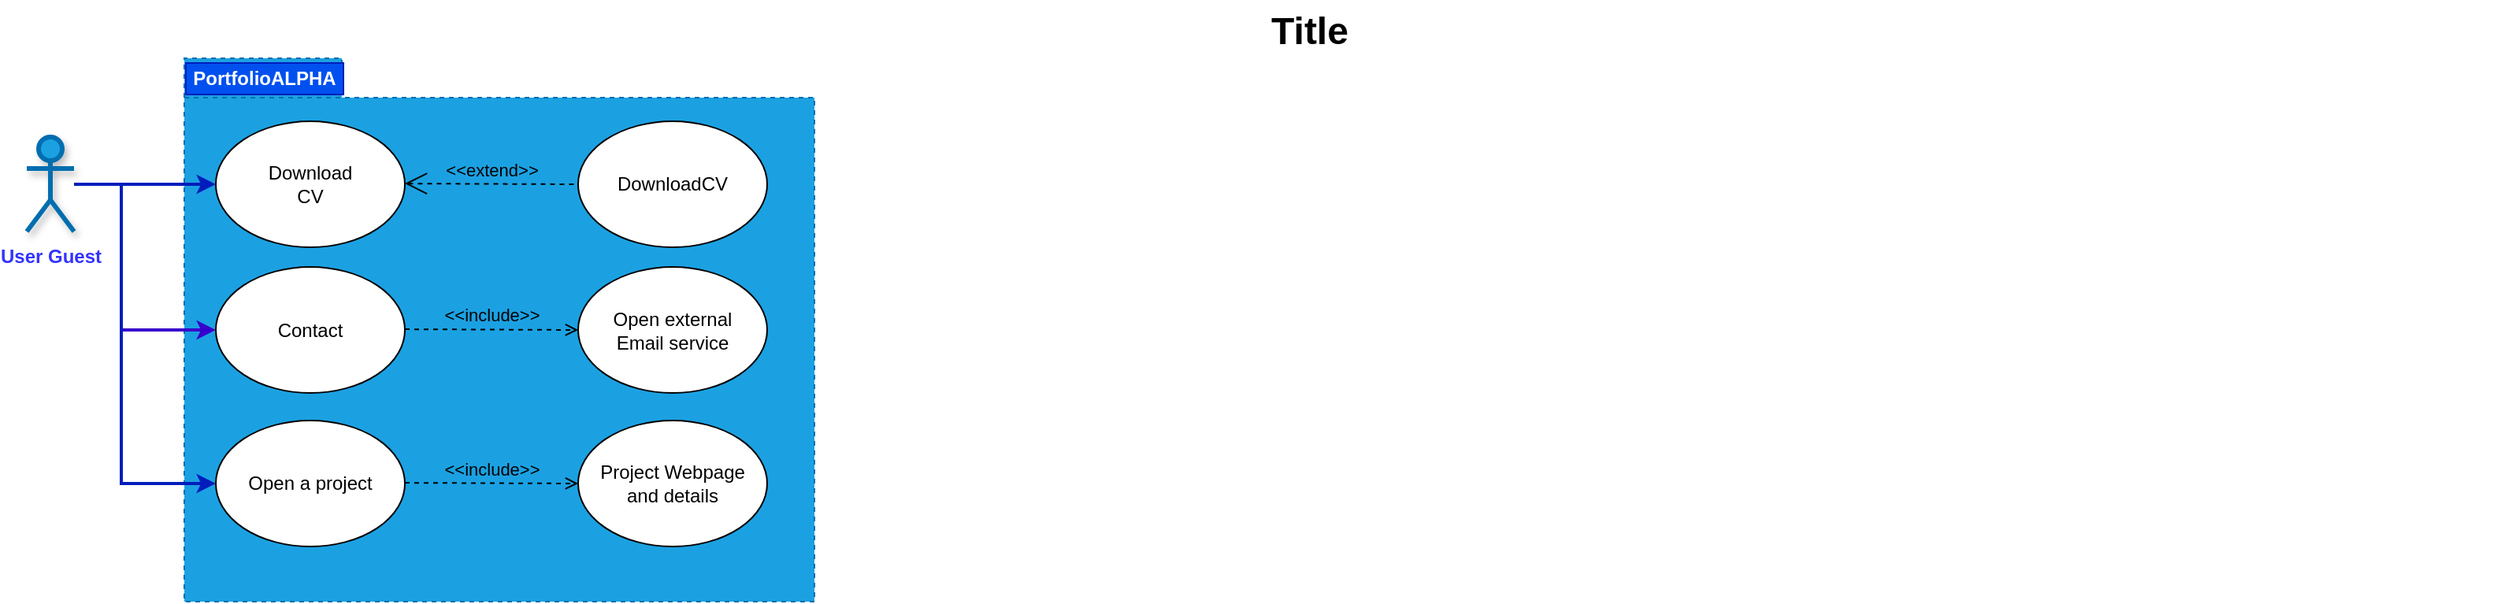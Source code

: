 <mxfile>
    <diagram name="Page-1" id="929967ad-93f9-6ef4-fab6-5d389245f69c">
        <mxGraphModel dx="161" dy="365" grid="1" gridSize="10" guides="1" tooltips="1" connect="1" arrows="1" fold="1" page="1" pageScale="1.5" pageWidth="1169" pageHeight="826" background="#FFFFFF" math="0" shadow="0">
            <root>
                <mxCell id="0" style=";html=1;"/>
                <mxCell id="1" style=";html=1;" parent="0"/>
                <mxCell id="1672d66443f91eb5-23" value="Title" style="text;strokeColor=none;fillColor=none;html=1;fontSize=24;fontStyle=1;verticalAlign=middle;align=center;" parent="1" vertex="1">
                    <mxGeometry x="120" y="40" width="1510" height="40" as="geometry"/>
                </mxCell>
                <mxCell id="QiTBZlBaSIu3kNUicgwa-2" value="User Guest" style="shape=umlActor;verticalLabelPosition=bottom;verticalAlign=top;html=1;outlineConnect=0;fillColor=#1ba1e2;fontColor=#3333FF;strokeColor=#006EAF;gradientColor=none;gradientDirection=north;strokeWidth=3;shadow=1;fontStyle=1;spacing=4;" parent="1" vertex="1">
                    <mxGeometry x="61" y="127" width="30" height="60" as="geometry"/>
                </mxCell>
                <mxCell id="QiTBZlBaSIu3kNUicgwa-5" value="" style="shape=folder;spacingTop=10;tabWidth=100;tabHeight=25;tabPosition=left;html=1;dashed=1;fillColor=#1ba1e2;fontColor=#ffffff;strokeColor=#006EAF;" parent="1" vertex="1">
                    <mxGeometry x="161" y="77" width="400" height="345" as="geometry"/>
                </mxCell>
                <mxCell id="QiTBZlBaSIu3kNUicgwa-6" value="Download&lt;br&gt;CV" style="ellipse;whiteSpace=wrap;html=1;" parent="1" vertex="1">
                    <mxGeometry x="181" y="117" width="120" height="80" as="geometry"/>
                </mxCell>
                <mxCell id="QiTBZlBaSIu3kNUicgwa-7" value="Open a project" style="ellipse;whiteSpace=wrap;html=1;" parent="1" vertex="1">
                    <mxGeometry x="181" y="307" width="120" height="80" as="geometry"/>
                </mxCell>
                <mxCell id="QiTBZlBaSIu3kNUicgwa-9" value="Contact" style="ellipse;whiteSpace=wrap;html=1;" parent="1" vertex="1">
                    <mxGeometry x="181" y="209.5" width="120" height="80" as="geometry"/>
                </mxCell>
                <mxCell id="QiTBZlBaSIu3kNUicgwa-10" style="edgeStyle=orthogonalEdgeStyle;rounded=0;orthogonalLoop=1;jettySize=auto;html=1;fillColor=#0050ef;strokeColor=#001DBC;strokeWidth=2;" parent="1" source="QiTBZlBaSIu3kNUicgwa-2" target="QiTBZlBaSIu3kNUicgwa-6" edge="1">
                    <mxGeometry relative="1" as="geometry">
                        <Array as="points"/>
                    </mxGeometry>
                </mxCell>
                <mxCell id="QiTBZlBaSIu3kNUicgwa-11" value="&lt;b&gt;PortfolioALPHA&lt;/b&gt;" style="text;html=1;strokeColor=#001DBC;fillColor=#0050ef;align=center;verticalAlign=middle;whiteSpace=wrap;rounded=0;fontColor=#ffffff;" parent="1" vertex="1">
                    <mxGeometry x="162" y="80" width="100" height="20" as="geometry"/>
                </mxCell>
                <mxCell id="QiTBZlBaSIu3kNUicgwa-17" value="Open external&lt;br&gt;Email service" style="ellipse;whiteSpace=wrap;html=1;" parent="1" vertex="1">
                    <mxGeometry x="411" y="209.5" width="120" height="80" as="geometry"/>
                </mxCell>
                <mxCell id="QiTBZlBaSIu3kNUicgwa-27" value="Project Webpage&lt;br&gt;and details" style="ellipse;whiteSpace=wrap;html=1;" parent="1" vertex="1">
                    <mxGeometry x="411" y="307" width="120" height="80" as="geometry"/>
                </mxCell>
                <mxCell id="QiTBZlBaSIu3kNUicgwa-30" value="DownloadCV" style="ellipse;whiteSpace=wrap;html=1;" parent="1" vertex="1">
                    <mxGeometry x="411" y="117" width="120" height="80" as="geometry"/>
                </mxCell>
                <mxCell id="QiTBZlBaSIu3kNUicgwa-32" style="edgeStyle=orthogonalEdgeStyle;rounded=0;orthogonalLoop=1;jettySize=auto;html=1;entryX=0;entryY=0.5;entryDx=0;entryDy=0;fillColor=#6a00ff;strokeColor=#3700CC;strokeWidth=2;" parent="1" target="QiTBZlBaSIu3kNUicgwa-9" edge="1">
                    <mxGeometry relative="1" as="geometry">
                        <mxPoint x="121" y="167" as="sourcePoint"/>
                        <mxPoint x="191.0" y="167" as="targetPoint"/>
                        <Array as="points">
                            <mxPoint x="121" y="250"/>
                        </Array>
                    </mxGeometry>
                </mxCell>
                <mxCell id="QiTBZlBaSIu3kNUicgwa-33" style="edgeStyle=orthogonalEdgeStyle;rounded=0;orthogonalLoop=1;jettySize=auto;html=1;fillColor=#0050ef;strokeColor=#001DBC;strokeWidth=2;" parent="1" target="QiTBZlBaSIu3kNUicgwa-7" edge="1">
                    <mxGeometry x="0.158" y="-83" relative="1" as="geometry">
                        <mxPoint x="121" y="157" as="sourcePoint"/>
                        <mxPoint x="141" y="367" as="targetPoint"/>
                        <Array as="points">
                            <mxPoint x="121" y="347"/>
                        </Array>
                        <mxPoint x="-30" y="-6" as="offset"/>
                    </mxGeometry>
                </mxCell>
                <mxCell id="QiTBZlBaSIu3kNUicgwa-43" value="&amp;lt;&amp;lt;extend&amp;gt;&amp;gt;" style="edgeStyle=none;html=1;startArrow=open;endArrow=none;startSize=12;verticalAlign=bottom;dashed=1;labelBackgroundColor=none;rounded=0;" parent="1" edge="1">
                    <mxGeometry width="160" relative="1" as="geometry">
                        <mxPoint x="301" y="156.55" as="sourcePoint"/>
                        <mxPoint x="411" y="157" as="targetPoint"/>
                    </mxGeometry>
                </mxCell>
                <mxCell id="QiTBZlBaSIu3kNUicgwa-45" value="&amp;lt;&amp;lt;include&amp;gt;&amp;gt;" style="edgeStyle=none;html=1;endArrow=open;verticalAlign=bottom;dashed=1;labelBackgroundColor=none;rounded=0;entryX=0;entryY=0.5;entryDx=0;entryDy=0;" parent="1" target="QiTBZlBaSIu3kNUicgwa-17" edge="1">
                    <mxGeometry width="160" relative="1" as="geometry">
                        <mxPoint x="301" y="249.05" as="sourcePoint"/>
                        <mxPoint x="461" y="249.05" as="targetPoint"/>
                    </mxGeometry>
                </mxCell>
                <mxCell id="QiTBZlBaSIu3kNUicgwa-46" value="&amp;lt;&amp;lt;include&amp;gt;&amp;gt;" style="edgeStyle=none;html=1;endArrow=open;verticalAlign=bottom;dashed=1;labelBackgroundColor=none;rounded=0;entryX=0;entryY=0.5;entryDx=0;entryDy=0;" parent="1" edge="1">
                    <mxGeometry width="160" relative="1" as="geometry">
                        <mxPoint x="301" y="346.55" as="sourcePoint"/>
                        <mxPoint x="411" y="347" as="targetPoint"/>
                    </mxGeometry>
                </mxCell>
            </root>
        </mxGraphModel>
    </diagram>
</mxfile>